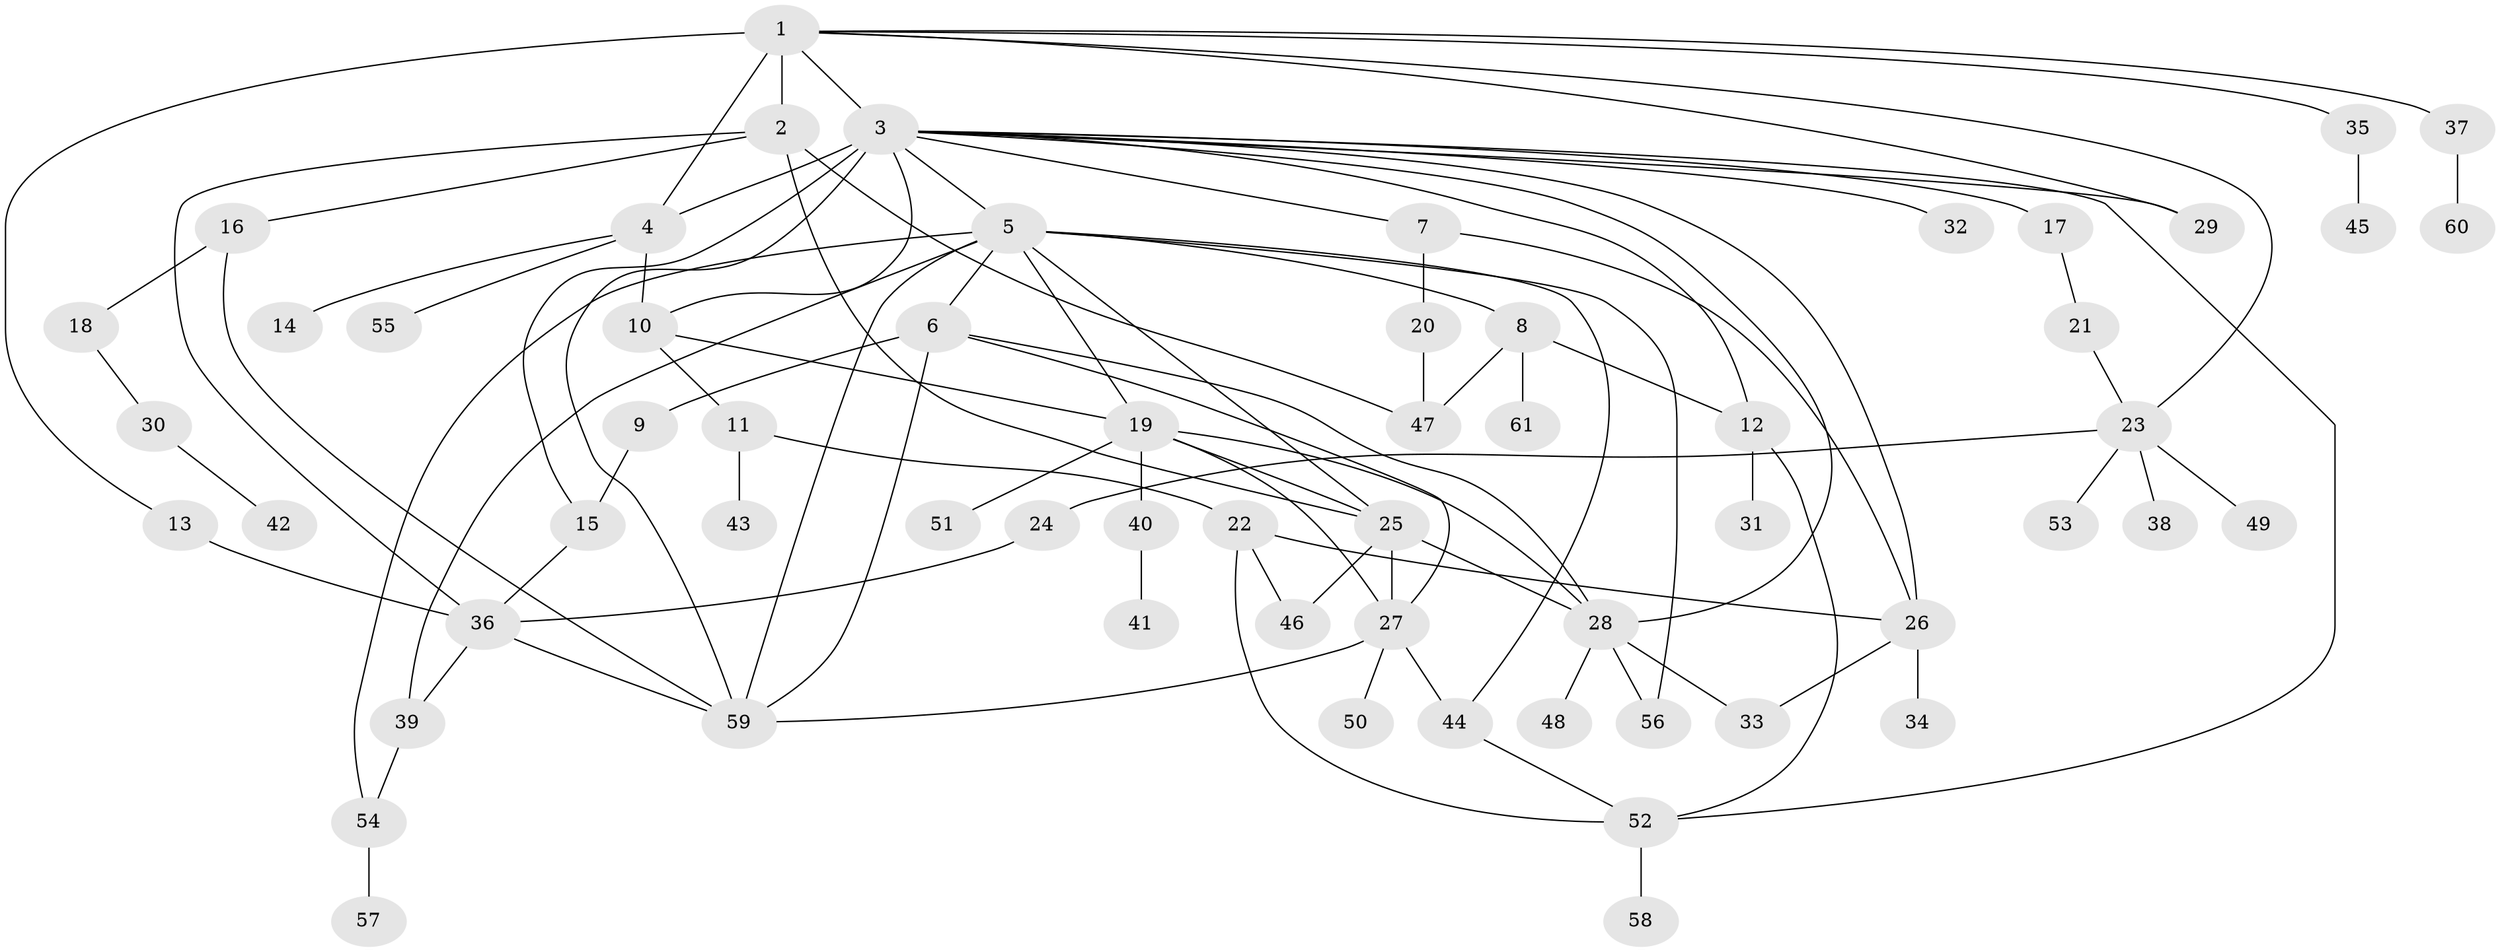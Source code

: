 // original degree distribution, {18: 0.00684931506849315, 1: 0.547945205479452, 25: 0.00684931506849315, 3: 0.10273972602739725, 17: 0.00684931506849315, 11: 0.00684931506849315, 4: 0.04794520547945205, 5: 0.0273972602739726, 6: 0.00684931506849315, 7: 0.0273972602739726, 2: 0.18493150684931506, 10: 0.00684931506849315, 13: 0.00684931506849315, 9: 0.00684931506849315, 8: 0.00684931506849315}
// Generated by graph-tools (version 1.1) at 2025/50/03/04/25 22:50:07]
// undirected, 61 vertices, 95 edges
graph export_dot {
  node [color=gray90,style=filled];
  1;
  2;
  3;
  4;
  5;
  6;
  7;
  8;
  9;
  10;
  11;
  12;
  13;
  14;
  15;
  16;
  17;
  18;
  19;
  20;
  21;
  22;
  23;
  24;
  25;
  26;
  27;
  28;
  29;
  30;
  31;
  32;
  33;
  34;
  35;
  36;
  37;
  38;
  39;
  40;
  41;
  42;
  43;
  44;
  45;
  46;
  47;
  48;
  49;
  50;
  51;
  52;
  53;
  54;
  55;
  56;
  57;
  58;
  59;
  60;
  61;
  1 -- 2 [weight=9.0];
  1 -- 3 [weight=1.0];
  1 -- 4 [weight=1.0];
  1 -- 13 [weight=1.0];
  1 -- 23 [weight=1.0];
  1 -- 29 [weight=1.0];
  1 -- 35 [weight=1.0];
  1 -- 37 [weight=1.0];
  2 -- 16 [weight=1.0];
  2 -- 25 [weight=1.0];
  2 -- 36 [weight=1.0];
  2 -- 47 [weight=1.0];
  3 -- 4 [weight=9.0];
  3 -- 5 [weight=1.0];
  3 -- 7 [weight=1.0];
  3 -- 10 [weight=1.0];
  3 -- 12 [weight=1.0];
  3 -- 15 [weight=1.0];
  3 -- 17 [weight=1.0];
  3 -- 26 [weight=1.0];
  3 -- 28 [weight=1.0];
  3 -- 29 [weight=1.0];
  3 -- 32 [weight=1.0];
  3 -- 52 [weight=1.0];
  3 -- 59 [weight=1.0];
  4 -- 10 [weight=1.0];
  4 -- 14 [weight=1.0];
  4 -- 55 [weight=1.0];
  5 -- 6 [weight=1.0];
  5 -- 8 [weight=1.0];
  5 -- 19 [weight=1.0];
  5 -- 25 [weight=1.0];
  5 -- 39 [weight=6.0];
  5 -- 44 [weight=1.0];
  5 -- 54 [weight=1.0];
  5 -- 56 [weight=1.0];
  5 -- 59 [weight=1.0];
  6 -- 9 [weight=5.0];
  6 -- 27 [weight=1.0];
  6 -- 28 [weight=1.0];
  6 -- 59 [weight=1.0];
  7 -- 20 [weight=1.0];
  7 -- 26 [weight=1.0];
  8 -- 12 [weight=1.0];
  8 -- 47 [weight=1.0];
  8 -- 61 [weight=1.0];
  9 -- 15 [weight=1.0];
  10 -- 11 [weight=1.0];
  10 -- 19 [weight=1.0];
  11 -- 22 [weight=1.0];
  11 -- 43 [weight=3.0];
  12 -- 31 [weight=3.0];
  12 -- 52 [weight=1.0];
  13 -- 36 [weight=5.0];
  15 -- 36 [weight=1.0];
  16 -- 18 [weight=1.0];
  16 -- 59 [weight=1.0];
  17 -- 21 [weight=1.0];
  18 -- 30 [weight=1.0];
  19 -- 25 [weight=1.0];
  19 -- 27 [weight=1.0];
  19 -- 28 [weight=1.0];
  19 -- 40 [weight=1.0];
  19 -- 51 [weight=1.0];
  20 -- 47 [weight=3.0];
  21 -- 23 [weight=1.0];
  22 -- 26 [weight=1.0];
  22 -- 46 [weight=1.0];
  22 -- 52 [weight=1.0];
  23 -- 24 [weight=1.0];
  23 -- 38 [weight=1.0];
  23 -- 49 [weight=1.0];
  23 -- 53 [weight=1.0];
  24 -- 36 [weight=1.0];
  25 -- 27 [weight=5.0];
  25 -- 28 [weight=1.0];
  25 -- 46 [weight=1.0];
  26 -- 33 [weight=1.0];
  26 -- 34 [weight=1.0];
  27 -- 44 [weight=1.0];
  27 -- 50 [weight=1.0];
  27 -- 59 [weight=1.0];
  28 -- 33 [weight=1.0];
  28 -- 48 [weight=1.0];
  28 -- 56 [weight=1.0];
  30 -- 42 [weight=1.0];
  35 -- 45 [weight=1.0];
  36 -- 39 [weight=1.0];
  36 -- 59 [weight=1.0];
  37 -- 60 [weight=1.0];
  39 -- 54 [weight=1.0];
  40 -- 41 [weight=2.0];
  44 -- 52 [weight=1.0];
  52 -- 58 [weight=2.0];
  54 -- 57 [weight=1.0];
}
